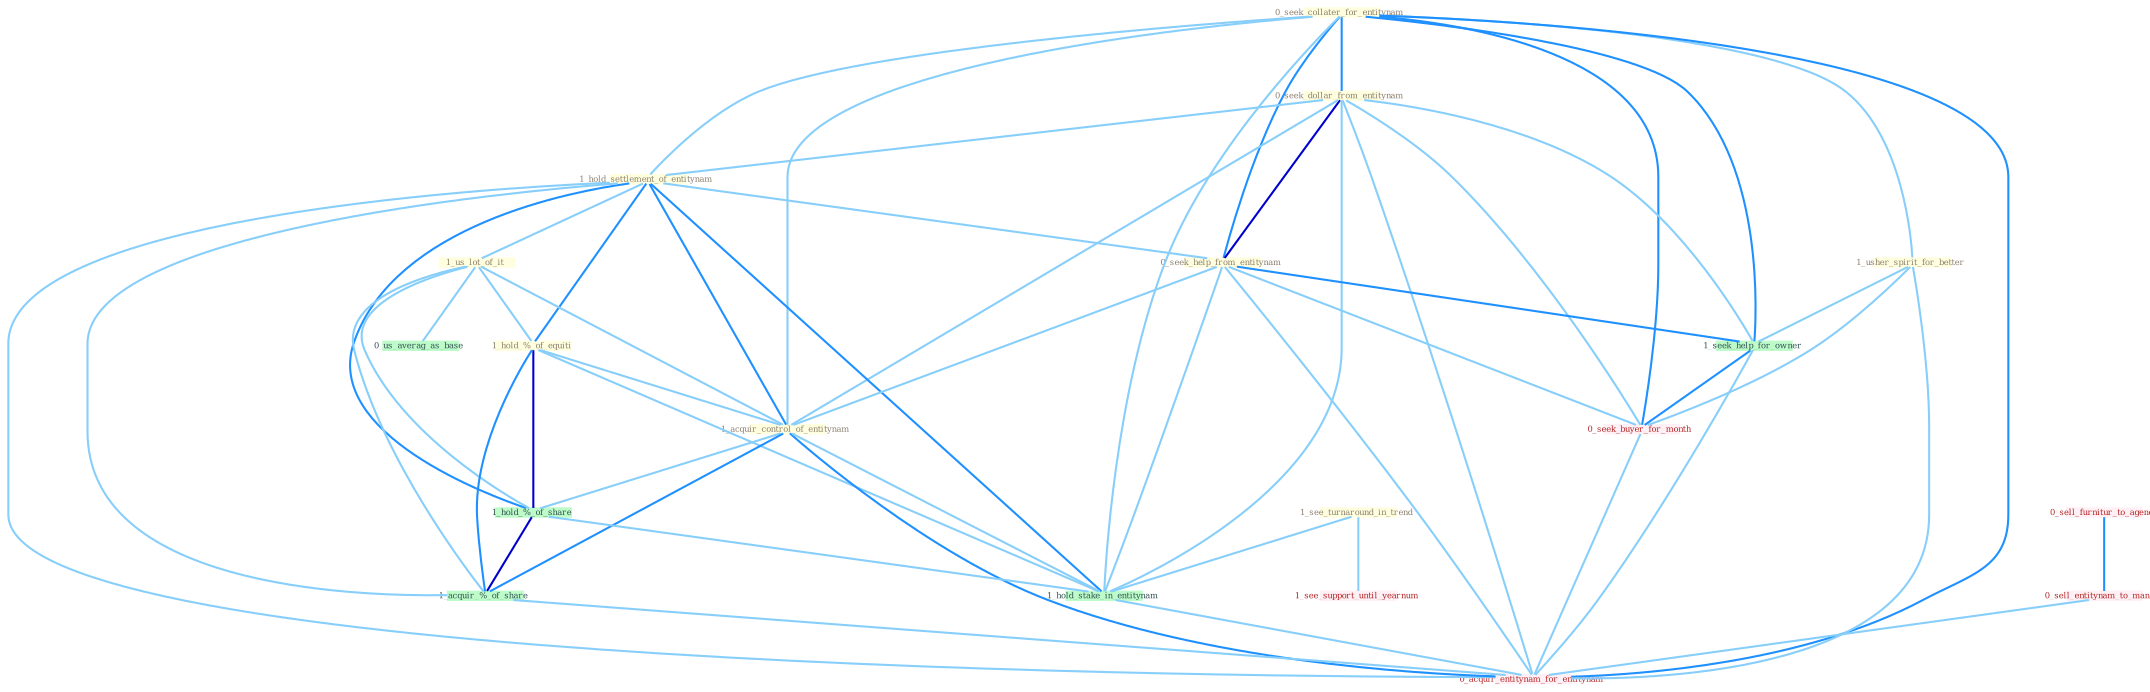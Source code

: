 Graph G{ 
    node
    [shape=polygon,style=filled,width=.5,height=.06,color="#BDFCC9",fixedsize=true,fontsize=4,
    fontcolor="#2f4f4f"];
    {node
    [color="#ffffe0", fontcolor="#8b7d6b"] "0_seek_collater_for_entitynam " "0_seek_dollar_from_entitynam " "1_hold_settlement_of_entitynam " "0_seek_help_from_entitynam " "1_us_lot_of_it " "1_usher_spirit_for_better " "1_see_turnaround_in_trend " "1_hold_%_of_equiti " "1_acquir_control_of_entitynam "}
{node [color="#fff0f5", fontcolor="#b22222"] "0_seek_buyer_for_month " "1_see_support_until_yearnum " "0_sell_furnitur_to_agenc " "0_sell_entitynam_to_manag " "0_acquir_entitynam_for_entitynam "}
edge [color="#B0E2FF"];

	"0_seek_collater_for_entitynam " -- "0_seek_dollar_from_entitynam " [w="2", color="#1e90ff" , len=0.8];
	"0_seek_collater_for_entitynam " -- "1_hold_settlement_of_entitynam " [w="1", color="#87cefa" ];
	"0_seek_collater_for_entitynam " -- "0_seek_help_from_entitynam " [w="2", color="#1e90ff" , len=0.8];
	"0_seek_collater_for_entitynam " -- "1_usher_spirit_for_better " [w="1", color="#87cefa" ];
	"0_seek_collater_for_entitynam " -- "1_acquir_control_of_entitynam " [w="1", color="#87cefa" ];
	"0_seek_collater_for_entitynam " -- "1_hold_stake_in_entitynam " [w="1", color="#87cefa" ];
	"0_seek_collater_for_entitynam " -- "1_seek_help_for_owner " [w="2", color="#1e90ff" , len=0.8];
	"0_seek_collater_for_entitynam " -- "0_seek_buyer_for_month " [w="2", color="#1e90ff" , len=0.8];
	"0_seek_collater_for_entitynam " -- "0_acquir_entitynam_for_entitynam " [w="2", color="#1e90ff" , len=0.8];
	"0_seek_dollar_from_entitynam " -- "1_hold_settlement_of_entitynam " [w="1", color="#87cefa" ];
	"0_seek_dollar_from_entitynam " -- "0_seek_help_from_entitynam " [w="3", color="#0000cd" , len=0.6];
	"0_seek_dollar_from_entitynam " -- "1_acquir_control_of_entitynam " [w="1", color="#87cefa" ];
	"0_seek_dollar_from_entitynam " -- "1_hold_stake_in_entitynam " [w="1", color="#87cefa" ];
	"0_seek_dollar_from_entitynam " -- "1_seek_help_for_owner " [w="1", color="#87cefa" ];
	"0_seek_dollar_from_entitynam " -- "0_seek_buyer_for_month " [w="1", color="#87cefa" ];
	"0_seek_dollar_from_entitynam " -- "0_acquir_entitynam_for_entitynam " [w="1", color="#87cefa" ];
	"1_hold_settlement_of_entitynam " -- "0_seek_help_from_entitynam " [w="1", color="#87cefa" ];
	"1_hold_settlement_of_entitynam " -- "1_us_lot_of_it " [w="1", color="#87cefa" ];
	"1_hold_settlement_of_entitynam " -- "1_hold_%_of_equiti " [w="2", color="#1e90ff" , len=0.8];
	"1_hold_settlement_of_entitynam " -- "1_acquir_control_of_entitynam " [w="2", color="#1e90ff" , len=0.8];
	"1_hold_settlement_of_entitynam " -- "1_hold_%_of_share " [w="2", color="#1e90ff" , len=0.8];
	"1_hold_settlement_of_entitynam " -- "1_hold_stake_in_entitynam " [w="2", color="#1e90ff" , len=0.8];
	"1_hold_settlement_of_entitynam " -- "1_acquir_%_of_share " [w="1", color="#87cefa" ];
	"1_hold_settlement_of_entitynam " -- "0_acquir_entitynam_for_entitynam " [w="1", color="#87cefa" ];
	"0_seek_help_from_entitynam " -- "1_acquir_control_of_entitynam " [w="1", color="#87cefa" ];
	"0_seek_help_from_entitynam " -- "1_hold_stake_in_entitynam " [w="1", color="#87cefa" ];
	"0_seek_help_from_entitynam " -- "1_seek_help_for_owner " [w="2", color="#1e90ff" , len=0.8];
	"0_seek_help_from_entitynam " -- "0_seek_buyer_for_month " [w="1", color="#87cefa" ];
	"0_seek_help_from_entitynam " -- "0_acquir_entitynam_for_entitynam " [w="1", color="#87cefa" ];
	"1_us_lot_of_it " -- "1_hold_%_of_equiti " [w="1", color="#87cefa" ];
	"1_us_lot_of_it " -- "1_acquir_control_of_entitynam " [w="1", color="#87cefa" ];
	"1_us_lot_of_it " -- "1_hold_%_of_share " [w="1", color="#87cefa" ];
	"1_us_lot_of_it " -- "1_acquir_%_of_share " [w="1", color="#87cefa" ];
	"1_us_lot_of_it " -- "0_us_averag_as_base " [w="1", color="#87cefa" ];
	"1_usher_spirit_for_better " -- "1_seek_help_for_owner " [w="1", color="#87cefa" ];
	"1_usher_spirit_for_better " -- "0_seek_buyer_for_month " [w="1", color="#87cefa" ];
	"1_usher_spirit_for_better " -- "0_acquir_entitynam_for_entitynam " [w="1", color="#87cefa" ];
	"1_see_turnaround_in_trend " -- "1_hold_stake_in_entitynam " [w="1", color="#87cefa" ];
	"1_see_turnaround_in_trend " -- "1_see_support_until_yearnum " [w="1", color="#87cefa" ];
	"1_hold_%_of_equiti " -- "1_acquir_control_of_entitynam " [w="1", color="#87cefa" ];
	"1_hold_%_of_equiti " -- "1_hold_%_of_share " [w="3", color="#0000cd" , len=0.6];
	"1_hold_%_of_equiti " -- "1_hold_stake_in_entitynam " [w="1", color="#87cefa" ];
	"1_hold_%_of_equiti " -- "1_acquir_%_of_share " [w="2", color="#1e90ff" , len=0.8];
	"1_acquir_control_of_entitynam " -- "1_hold_%_of_share " [w="1", color="#87cefa" ];
	"1_acquir_control_of_entitynam " -- "1_hold_stake_in_entitynam " [w="1", color="#87cefa" ];
	"1_acquir_control_of_entitynam " -- "1_acquir_%_of_share " [w="2", color="#1e90ff" , len=0.8];
	"1_acquir_control_of_entitynam " -- "0_acquir_entitynam_for_entitynam " [w="2", color="#1e90ff" , len=0.8];
	"1_hold_%_of_share " -- "1_hold_stake_in_entitynam " [w="1", color="#87cefa" ];
	"1_hold_%_of_share " -- "1_acquir_%_of_share " [w="3", color="#0000cd" , len=0.6];
	"1_hold_stake_in_entitynam " -- "0_acquir_entitynam_for_entitynam " [w="1", color="#87cefa" ];
	"1_seek_help_for_owner " -- "0_seek_buyer_for_month " [w="2", color="#1e90ff" , len=0.8];
	"1_seek_help_for_owner " -- "0_acquir_entitynam_for_entitynam " [w="1", color="#87cefa" ];
	"0_seek_buyer_for_month " -- "0_acquir_entitynam_for_entitynam " [w="1", color="#87cefa" ];
	"1_acquir_%_of_share " -- "0_acquir_entitynam_for_entitynam " [w="1", color="#87cefa" ];
	"0_sell_furnitur_to_agenc " -- "0_sell_entitynam_to_manag " [w="2", color="#1e90ff" , len=0.8];
	"0_sell_entitynam_to_manag " -- "0_acquir_entitynam_for_entitynam " [w="1", color="#87cefa" ];
}